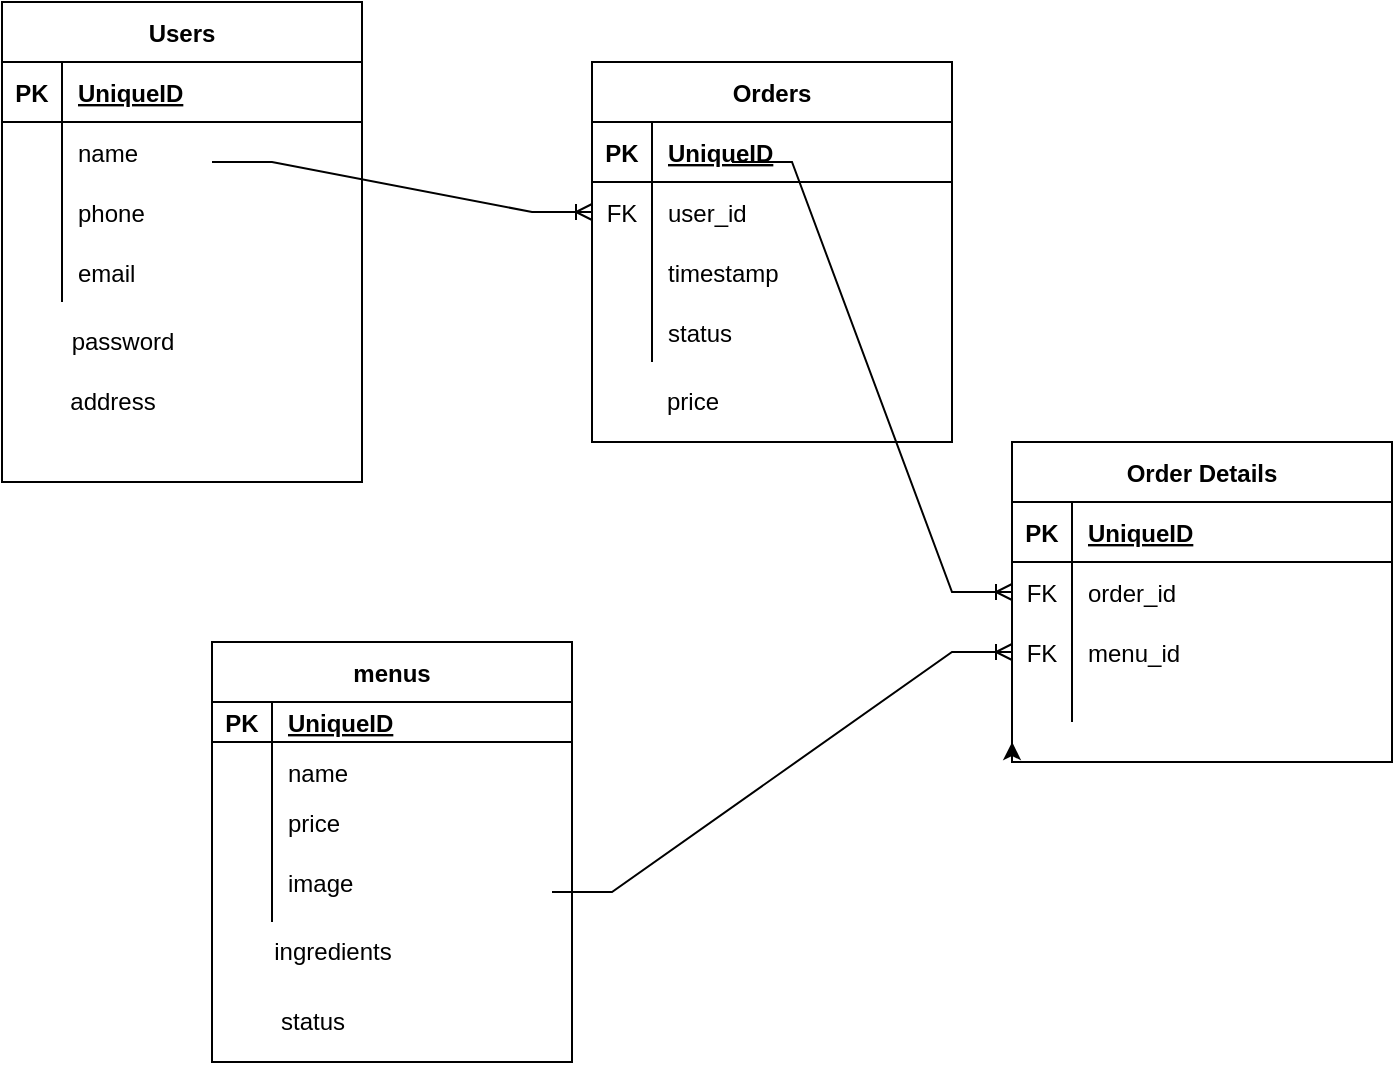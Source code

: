 <mxfile version="15.5.4" type="github"><diagram id="53jJXGKe3FLU3aJl7_3i" name="Page-1"><mxGraphModel dx="497" dy="332" grid="1" gridSize="10" guides="1" tooltips="1" connect="1" arrows="1" fold="1" page="1" pageScale="1" pageWidth="827" pageHeight="1169" math="0" shadow="0"><root><mxCell id="0"/><mxCell id="1" parent="0"/><mxCell id="wXnSkIEfxthHai8S1G8U-5" value="Users" style="shape=table;startSize=30;container=1;collapsible=1;childLayout=tableLayout;fixedRows=1;rowLines=0;fontStyle=1;align=center;resizeLast=1;" vertex="1" parent="1"><mxGeometry x="25" y="110" width="180" height="240" as="geometry"/></mxCell><mxCell id="wXnSkIEfxthHai8S1G8U-6" value="" style="shape=partialRectangle;collapsible=0;dropTarget=0;pointerEvents=0;fillColor=none;top=0;left=0;bottom=1;right=0;points=[[0,0.5],[1,0.5]];portConstraint=eastwest;" vertex="1" parent="wXnSkIEfxthHai8S1G8U-5"><mxGeometry y="30" width="180" height="30" as="geometry"/></mxCell><mxCell id="wXnSkIEfxthHai8S1G8U-7" value="PK" style="shape=partialRectangle;connectable=0;fillColor=none;top=0;left=0;bottom=0;right=0;fontStyle=1;overflow=hidden;" vertex="1" parent="wXnSkIEfxthHai8S1G8U-6"><mxGeometry width="30" height="30" as="geometry"><mxRectangle width="30" height="30" as="alternateBounds"/></mxGeometry></mxCell><mxCell id="wXnSkIEfxthHai8S1G8U-8" value="UniqueID" style="shape=partialRectangle;connectable=0;fillColor=none;top=0;left=0;bottom=0;right=0;align=left;spacingLeft=6;fontStyle=5;overflow=hidden;" vertex="1" parent="wXnSkIEfxthHai8S1G8U-6"><mxGeometry x="30" width="150" height="30" as="geometry"><mxRectangle width="150" height="30" as="alternateBounds"/></mxGeometry></mxCell><mxCell id="wXnSkIEfxthHai8S1G8U-9" value="" style="shape=partialRectangle;collapsible=0;dropTarget=0;pointerEvents=0;fillColor=none;top=0;left=0;bottom=0;right=0;points=[[0,0.5],[1,0.5]];portConstraint=eastwest;" vertex="1" parent="wXnSkIEfxthHai8S1G8U-5"><mxGeometry y="60" width="180" height="30" as="geometry"/></mxCell><mxCell id="wXnSkIEfxthHai8S1G8U-10" value="" style="shape=partialRectangle;connectable=0;fillColor=none;top=0;left=0;bottom=0;right=0;editable=1;overflow=hidden;" vertex="1" parent="wXnSkIEfxthHai8S1G8U-9"><mxGeometry width="30" height="30" as="geometry"><mxRectangle width="30" height="30" as="alternateBounds"/></mxGeometry></mxCell><mxCell id="wXnSkIEfxthHai8S1G8U-11" value="name" style="shape=partialRectangle;connectable=0;fillColor=none;top=0;left=0;bottom=0;right=0;align=left;spacingLeft=6;overflow=hidden;" vertex="1" parent="wXnSkIEfxthHai8S1G8U-9"><mxGeometry x="30" width="150" height="30" as="geometry"><mxRectangle width="150" height="30" as="alternateBounds"/></mxGeometry></mxCell><mxCell id="wXnSkIEfxthHai8S1G8U-12" value="" style="shape=partialRectangle;collapsible=0;dropTarget=0;pointerEvents=0;fillColor=none;top=0;left=0;bottom=0;right=0;points=[[0,0.5],[1,0.5]];portConstraint=eastwest;" vertex="1" parent="wXnSkIEfxthHai8S1G8U-5"><mxGeometry y="90" width="180" height="30" as="geometry"/></mxCell><mxCell id="wXnSkIEfxthHai8S1G8U-13" value="" style="shape=partialRectangle;connectable=0;fillColor=none;top=0;left=0;bottom=0;right=0;editable=1;overflow=hidden;" vertex="1" parent="wXnSkIEfxthHai8S1G8U-12"><mxGeometry width="30" height="30" as="geometry"><mxRectangle width="30" height="30" as="alternateBounds"/></mxGeometry></mxCell><mxCell id="wXnSkIEfxthHai8S1G8U-14" value="phone" style="shape=partialRectangle;connectable=0;fillColor=none;top=0;left=0;bottom=0;right=0;align=left;spacingLeft=6;overflow=hidden;" vertex="1" parent="wXnSkIEfxthHai8S1G8U-12"><mxGeometry x="30" width="150" height="30" as="geometry"><mxRectangle width="150" height="30" as="alternateBounds"/></mxGeometry></mxCell><mxCell id="wXnSkIEfxthHai8S1G8U-15" value="" style="shape=partialRectangle;collapsible=0;dropTarget=0;pointerEvents=0;fillColor=none;top=0;left=0;bottom=0;right=0;points=[[0,0.5],[1,0.5]];portConstraint=eastwest;" vertex="1" parent="wXnSkIEfxthHai8S1G8U-5"><mxGeometry y="120" width="180" height="30" as="geometry"/></mxCell><mxCell id="wXnSkIEfxthHai8S1G8U-16" value="" style="shape=partialRectangle;connectable=0;fillColor=none;top=0;left=0;bottom=0;right=0;editable=1;overflow=hidden;" vertex="1" parent="wXnSkIEfxthHai8S1G8U-15"><mxGeometry width="30" height="30" as="geometry"><mxRectangle width="30" height="30" as="alternateBounds"/></mxGeometry></mxCell><mxCell id="wXnSkIEfxthHai8S1G8U-17" value="email" style="shape=partialRectangle;connectable=0;fillColor=none;top=0;left=0;bottom=0;right=0;align=left;spacingLeft=6;overflow=hidden;" vertex="1" parent="wXnSkIEfxthHai8S1G8U-15"><mxGeometry x="30" width="150" height="30" as="geometry"><mxRectangle width="150" height="30" as="alternateBounds"/></mxGeometry></mxCell><mxCell id="wXnSkIEfxthHai8S1G8U-19" value="password&lt;br&gt;" style="text;html=1;align=center;verticalAlign=middle;resizable=0;points=[];autosize=1;strokeColor=none;fillColor=none;" vertex="1" parent="1"><mxGeometry x="50" y="270" width="70" height="20" as="geometry"/></mxCell><mxCell id="wXnSkIEfxthHai8S1G8U-20" value="address" style="text;html=1;align=center;verticalAlign=middle;resizable=0;points=[];autosize=1;strokeColor=none;fillColor=none;" vertex="1" parent="1"><mxGeometry x="50" y="300" width="60" height="20" as="geometry"/></mxCell><mxCell id="wXnSkIEfxthHai8S1G8U-21" value="Orders" style="shape=table;startSize=30;container=1;collapsible=1;childLayout=tableLayout;fixedRows=1;rowLines=0;fontStyle=1;align=center;resizeLast=1;" vertex="1" parent="1"><mxGeometry x="320" y="140" width="180" height="190" as="geometry"/></mxCell><mxCell id="wXnSkIEfxthHai8S1G8U-22" value="" style="shape=partialRectangle;collapsible=0;dropTarget=0;pointerEvents=0;fillColor=none;top=0;left=0;bottom=1;right=0;points=[[0,0.5],[1,0.5]];portConstraint=eastwest;" vertex="1" parent="wXnSkIEfxthHai8S1G8U-21"><mxGeometry y="30" width="180" height="30" as="geometry"/></mxCell><mxCell id="wXnSkIEfxthHai8S1G8U-23" value="PK" style="shape=partialRectangle;connectable=0;fillColor=none;top=0;left=0;bottom=0;right=0;fontStyle=1;overflow=hidden;" vertex="1" parent="wXnSkIEfxthHai8S1G8U-22"><mxGeometry width="30" height="30" as="geometry"><mxRectangle width="30" height="30" as="alternateBounds"/></mxGeometry></mxCell><mxCell id="wXnSkIEfxthHai8S1G8U-24" value="UniqueID" style="shape=partialRectangle;connectable=0;fillColor=none;top=0;left=0;bottom=0;right=0;align=left;spacingLeft=6;fontStyle=5;overflow=hidden;" vertex="1" parent="wXnSkIEfxthHai8S1G8U-22"><mxGeometry x="30" width="150" height="30" as="geometry"><mxRectangle width="150" height="30" as="alternateBounds"/></mxGeometry></mxCell><mxCell id="wXnSkIEfxthHai8S1G8U-25" value="" style="shape=partialRectangle;collapsible=0;dropTarget=0;pointerEvents=0;fillColor=none;top=0;left=0;bottom=0;right=0;points=[[0,0.5],[1,0.5]];portConstraint=eastwest;" vertex="1" parent="wXnSkIEfxthHai8S1G8U-21"><mxGeometry y="60" width="180" height="30" as="geometry"/></mxCell><mxCell id="wXnSkIEfxthHai8S1G8U-26" value="FK" style="shape=partialRectangle;connectable=0;fillColor=none;top=0;left=0;bottom=0;right=0;editable=1;overflow=hidden;" vertex="1" parent="wXnSkIEfxthHai8S1G8U-25"><mxGeometry width="30" height="30" as="geometry"><mxRectangle width="30" height="30" as="alternateBounds"/></mxGeometry></mxCell><mxCell id="wXnSkIEfxthHai8S1G8U-27" value="user_id" style="shape=partialRectangle;connectable=0;fillColor=none;top=0;left=0;bottom=0;right=0;align=left;spacingLeft=6;overflow=hidden;" vertex="1" parent="wXnSkIEfxthHai8S1G8U-25"><mxGeometry x="30" width="150" height="30" as="geometry"><mxRectangle width="150" height="30" as="alternateBounds"/></mxGeometry></mxCell><mxCell id="wXnSkIEfxthHai8S1G8U-28" value="" style="shape=partialRectangle;collapsible=0;dropTarget=0;pointerEvents=0;fillColor=none;top=0;left=0;bottom=0;right=0;points=[[0,0.5],[1,0.5]];portConstraint=eastwest;" vertex="1" parent="wXnSkIEfxthHai8S1G8U-21"><mxGeometry y="90" width="180" height="30" as="geometry"/></mxCell><mxCell id="wXnSkIEfxthHai8S1G8U-29" value="" style="shape=partialRectangle;connectable=0;fillColor=none;top=0;left=0;bottom=0;right=0;editable=1;overflow=hidden;" vertex="1" parent="wXnSkIEfxthHai8S1G8U-28"><mxGeometry width="30" height="30" as="geometry"><mxRectangle width="30" height="30" as="alternateBounds"/></mxGeometry></mxCell><mxCell id="wXnSkIEfxthHai8S1G8U-30" value="timestamp" style="shape=partialRectangle;connectable=0;fillColor=none;top=0;left=0;bottom=0;right=0;align=left;spacingLeft=6;overflow=hidden;" vertex="1" parent="wXnSkIEfxthHai8S1G8U-28"><mxGeometry x="30" width="150" height="30" as="geometry"><mxRectangle width="150" height="30" as="alternateBounds"/></mxGeometry></mxCell><mxCell id="wXnSkIEfxthHai8S1G8U-31" value="" style="shape=partialRectangle;collapsible=0;dropTarget=0;pointerEvents=0;fillColor=none;top=0;left=0;bottom=0;right=0;points=[[0,0.5],[1,0.5]];portConstraint=eastwest;" vertex="1" parent="wXnSkIEfxthHai8S1G8U-21"><mxGeometry y="120" width="180" height="30" as="geometry"/></mxCell><mxCell id="wXnSkIEfxthHai8S1G8U-32" value="" style="shape=partialRectangle;connectable=0;fillColor=none;top=0;left=0;bottom=0;right=0;editable=1;overflow=hidden;" vertex="1" parent="wXnSkIEfxthHai8S1G8U-31"><mxGeometry width="30" height="30" as="geometry"><mxRectangle width="30" height="30" as="alternateBounds"/></mxGeometry></mxCell><mxCell id="wXnSkIEfxthHai8S1G8U-33" value="status" style="shape=partialRectangle;connectable=0;fillColor=none;top=0;left=0;bottom=0;right=0;align=left;spacingLeft=6;overflow=hidden;" vertex="1" parent="wXnSkIEfxthHai8S1G8U-31"><mxGeometry x="30" width="150" height="30" as="geometry"><mxRectangle width="150" height="30" as="alternateBounds"/></mxGeometry></mxCell><mxCell id="wXnSkIEfxthHai8S1G8U-34" value="" style="edgeStyle=entityRelationEdgeStyle;fontSize=12;html=1;endArrow=ERoneToMany;rounded=0;entryX=0;entryY=0.5;entryDx=0;entryDy=0;" edge="1" parent="1" target="wXnSkIEfxthHai8S1G8U-25"><mxGeometry width="100" height="100" relative="1" as="geometry"><mxPoint x="130" y="190" as="sourcePoint"/><mxPoint x="230" y="90" as="targetPoint"/></mxGeometry></mxCell><mxCell id="wXnSkIEfxthHai8S1G8U-36" value="price" style="text;html=1;align=center;verticalAlign=middle;resizable=0;points=[];autosize=1;strokeColor=none;fillColor=none;" vertex="1" parent="1"><mxGeometry x="350" y="300" width="40" height="20" as="geometry"/></mxCell><mxCell id="wXnSkIEfxthHai8S1G8U-104" style="edgeStyle=orthogonalEdgeStyle;rounded=0;orthogonalLoop=1;jettySize=auto;html=1;exitX=0;exitY=1;exitDx=0;exitDy=0;" edge="1" parent="1" source="wXnSkIEfxthHai8S1G8U-38"><mxGeometry relative="1" as="geometry"><mxPoint x="530.069" y="480.0" as="targetPoint"/></mxGeometry></mxCell><mxCell id="wXnSkIEfxthHai8S1G8U-38" value="Order Details" style="shape=table;startSize=30;container=1;collapsible=1;childLayout=tableLayout;fixedRows=1;rowLines=0;fontStyle=1;align=center;resizeLast=1;" vertex="1" parent="1"><mxGeometry x="530" y="330" width="190" height="160" as="geometry"/></mxCell><mxCell id="wXnSkIEfxthHai8S1G8U-39" value="" style="shape=partialRectangle;collapsible=0;dropTarget=0;pointerEvents=0;fillColor=none;top=0;left=0;bottom=1;right=0;points=[[0,0.5],[1,0.5]];portConstraint=eastwest;" vertex="1" parent="wXnSkIEfxthHai8S1G8U-38"><mxGeometry y="30" width="190" height="30" as="geometry"/></mxCell><mxCell id="wXnSkIEfxthHai8S1G8U-40" value="PK" style="shape=partialRectangle;connectable=0;fillColor=none;top=0;left=0;bottom=0;right=0;fontStyle=1;overflow=hidden;" vertex="1" parent="wXnSkIEfxthHai8S1G8U-39"><mxGeometry width="30" height="30" as="geometry"><mxRectangle width="30" height="30" as="alternateBounds"/></mxGeometry></mxCell><mxCell id="wXnSkIEfxthHai8S1G8U-41" value="UniqueID" style="shape=partialRectangle;connectable=0;fillColor=none;top=0;left=0;bottom=0;right=0;align=left;spacingLeft=6;fontStyle=5;overflow=hidden;" vertex="1" parent="wXnSkIEfxthHai8S1G8U-39"><mxGeometry x="30" width="160" height="30" as="geometry"><mxRectangle width="160" height="30" as="alternateBounds"/></mxGeometry></mxCell><mxCell id="wXnSkIEfxthHai8S1G8U-42" value="" style="shape=partialRectangle;collapsible=0;dropTarget=0;pointerEvents=0;fillColor=none;top=0;left=0;bottom=0;right=0;points=[[0,0.5],[1,0.5]];portConstraint=eastwest;" vertex="1" parent="wXnSkIEfxthHai8S1G8U-38"><mxGeometry y="60" width="190" height="30" as="geometry"/></mxCell><mxCell id="wXnSkIEfxthHai8S1G8U-43" value="FK" style="shape=partialRectangle;connectable=0;fillColor=none;top=0;left=0;bottom=0;right=0;editable=1;overflow=hidden;" vertex="1" parent="wXnSkIEfxthHai8S1G8U-42"><mxGeometry width="30" height="30" as="geometry"><mxRectangle width="30" height="30" as="alternateBounds"/></mxGeometry></mxCell><mxCell id="wXnSkIEfxthHai8S1G8U-44" value="order_id" style="shape=partialRectangle;connectable=0;fillColor=none;top=0;left=0;bottom=0;right=0;align=left;spacingLeft=6;overflow=hidden;" vertex="1" parent="wXnSkIEfxthHai8S1G8U-42"><mxGeometry x="30" width="160" height="30" as="geometry"><mxRectangle width="160" height="30" as="alternateBounds"/></mxGeometry></mxCell><mxCell id="wXnSkIEfxthHai8S1G8U-45" value="" style="shape=partialRectangle;collapsible=0;dropTarget=0;pointerEvents=0;fillColor=none;top=0;left=0;bottom=0;right=0;points=[[0,0.5],[1,0.5]];portConstraint=eastwest;" vertex="1" parent="wXnSkIEfxthHai8S1G8U-38"><mxGeometry y="90" width="190" height="30" as="geometry"/></mxCell><mxCell id="wXnSkIEfxthHai8S1G8U-46" value="FK" style="shape=partialRectangle;connectable=0;fillColor=none;top=0;left=0;bottom=0;right=0;editable=1;overflow=hidden;" vertex="1" parent="wXnSkIEfxthHai8S1G8U-45"><mxGeometry width="30" height="30" as="geometry"><mxRectangle width="30" height="30" as="alternateBounds"/></mxGeometry></mxCell><mxCell id="wXnSkIEfxthHai8S1G8U-47" value="menu_id" style="shape=partialRectangle;connectable=0;fillColor=none;top=0;left=0;bottom=0;right=0;align=left;spacingLeft=6;overflow=hidden;" vertex="1" parent="wXnSkIEfxthHai8S1G8U-45"><mxGeometry x="30" width="160" height="30" as="geometry"><mxRectangle width="160" height="30" as="alternateBounds"/></mxGeometry></mxCell><mxCell id="wXnSkIEfxthHai8S1G8U-48" value="" style="shape=partialRectangle;collapsible=0;dropTarget=0;pointerEvents=0;fillColor=none;top=0;left=0;bottom=0;right=0;points=[[0,0.5],[1,0.5]];portConstraint=eastwest;" vertex="1" parent="wXnSkIEfxthHai8S1G8U-38"><mxGeometry y="120" width="190" height="20" as="geometry"/></mxCell><mxCell id="wXnSkIEfxthHai8S1G8U-49" value="" style="shape=partialRectangle;connectable=0;fillColor=none;top=0;left=0;bottom=0;right=0;editable=1;overflow=hidden;" vertex="1" parent="wXnSkIEfxthHai8S1G8U-48"><mxGeometry width="30" height="20" as="geometry"><mxRectangle width="30" height="20" as="alternateBounds"/></mxGeometry></mxCell><mxCell id="wXnSkIEfxthHai8S1G8U-50" value="" style="shape=partialRectangle;connectable=0;fillColor=none;top=0;left=0;bottom=0;right=0;align=left;spacingLeft=6;overflow=hidden;" vertex="1" parent="wXnSkIEfxthHai8S1G8U-48"><mxGeometry x="30" width="160" height="20" as="geometry"><mxRectangle width="160" height="20" as="alternateBounds"/></mxGeometry></mxCell><mxCell id="wXnSkIEfxthHai8S1G8U-52" value="" style="edgeStyle=entityRelationEdgeStyle;fontSize=12;html=1;endArrow=ERoneToMany;rounded=0;entryX=0;entryY=0.5;entryDx=0;entryDy=0;" edge="1" parent="1" target="wXnSkIEfxthHai8S1G8U-42"><mxGeometry width="100" height="100" relative="1" as="geometry"><mxPoint x="390" y="190" as="sourcePoint"/><mxPoint x="490" y="90" as="targetPoint"/></mxGeometry></mxCell><mxCell id="wXnSkIEfxthHai8S1G8U-80" value="menus" style="shape=table;startSize=30;container=1;collapsible=1;childLayout=tableLayout;fixedRows=1;rowLines=0;fontStyle=1;align=center;resizeLast=1;" vertex="1" parent="1"><mxGeometry x="130" y="430" width="180" height="210" as="geometry"/></mxCell><mxCell id="wXnSkIEfxthHai8S1G8U-81" value="" style="shape=partialRectangle;collapsible=0;dropTarget=0;pointerEvents=0;fillColor=none;top=0;left=0;bottom=1;right=0;points=[[0,0.5],[1,0.5]];portConstraint=eastwest;" vertex="1" parent="wXnSkIEfxthHai8S1G8U-80"><mxGeometry y="30" width="180" height="20" as="geometry"/></mxCell><mxCell id="wXnSkIEfxthHai8S1G8U-82" value="PK" style="shape=partialRectangle;connectable=0;fillColor=none;top=0;left=0;bottom=0;right=0;fontStyle=1;overflow=hidden;" vertex="1" parent="wXnSkIEfxthHai8S1G8U-81"><mxGeometry width="30" height="20" as="geometry"><mxRectangle width="30" height="20" as="alternateBounds"/></mxGeometry></mxCell><mxCell id="wXnSkIEfxthHai8S1G8U-83" value="UniqueID" style="shape=partialRectangle;connectable=0;fillColor=none;top=0;left=0;bottom=0;right=0;align=left;spacingLeft=6;fontStyle=5;overflow=hidden;" vertex="1" parent="wXnSkIEfxthHai8S1G8U-81"><mxGeometry x="30" width="150" height="20" as="geometry"><mxRectangle width="150" height="20" as="alternateBounds"/></mxGeometry></mxCell><mxCell id="wXnSkIEfxthHai8S1G8U-84" value="" style="shape=partialRectangle;collapsible=0;dropTarget=0;pointerEvents=0;fillColor=none;top=0;left=0;bottom=0;right=0;points=[[0,0.5],[1,0.5]];portConstraint=eastwest;" vertex="1" parent="wXnSkIEfxthHai8S1G8U-80"><mxGeometry y="50" width="180" height="30" as="geometry"/></mxCell><mxCell id="wXnSkIEfxthHai8S1G8U-85" value="" style="shape=partialRectangle;connectable=0;fillColor=none;top=0;left=0;bottom=0;right=0;editable=1;overflow=hidden;" vertex="1" parent="wXnSkIEfxthHai8S1G8U-84"><mxGeometry width="30" height="30" as="geometry"><mxRectangle width="30" height="30" as="alternateBounds"/></mxGeometry></mxCell><mxCell id="wXnSkIEfxthHai8S1G8U-86" value="name" style="shape=partialRectangle;connectable=0;fillColor=none;top=0;left=0;bottom=0;right=0;align=left;spacingLeft=6;overflow=hidden;" vertex="1" parent="wXnSkIEfxthHai8S1G8U-84"><mxGeometry x="30" width="150" height="30" as="geometry"><mxRectangle width="150" height="30" as="alternateBounds"/></mxGeometry></mxCell><mxCell id="wXnSkIEfxthHai8S1G8U-87" value="" style="shape=partialRectangle;collapsible=0;dropTarget=0;pointerEvents=0;fillColor=none;top=0;left=0;bottom=0;right=0;points=[[0,0.5],[1,0.5]];portConstraint=eastwest;" vertex="1" parent="wXnSkIEfxthHai8S1G8U-80"><mxGeometry y="80" width="180" height="20" as="geometry"/></mxCell><mxCell id="wXnSkIEfxthHai8S1G8U-88" value="" style="shape=partialRectangle;connectable=0;fillColor=none;top=0;left=0;bottom=0;right=0;editable=1;overflow=hidden;" vertex="1" parent="wXnSkIEfxthHai8S1G8U-87"><mxGeometry width="30" height="20" as="geometry"><mxRectangle width="30" height="20" as="alternateBounds"/></mxGeometry></mxCell><mxCell id="wXnSkIEfxthHai8S1G8U-89" value="price" style="shape=partialRectangle;connectable=0;fillColor=none;top=0;left=0;bottom=0;right=0;align=left;spacingLeft=6;overflow=hidden;" vertex="1" parent="wXnSkIEfxthHai8S1G8U-87"><mxGeometry x="30" width="150" height="20" as="geometry"><mxRectangle width="150" height="20" as="alternateBounds"/></mxGeometry></mxCell><mxCell id="wXnSkIEfxthHai8S1G8U-90" value="" style="shape=partialRectangle;collapsible=0;dropTarget=0;pointerEvents=0;fillColor=none;top=0;left=0;bottom=0;right=0;points=[[0,0.5],[1,0.5]];portConstraint=eastwest;" vertex="1" parent="wXnSkIEfxthHai8S1G8U-80"><mxGeometry y="100" width="180" height="40" as="geometry"/></mxCell><mxCell id="wXnSkIEfxthHai8S1G8U-91" value="" style="shape=partialRectangle;connectable=0;fillColor=none;top=0;left=0;bottom=0;right=0;editable=1;overflow=hidden;" vertex="1" parent="wXnSkIEfxthHai8S1G8U-90"><mxGeometry width="30" height="40" as="geometry"><mxRectangle width="30" height="40" as="alternateBounds"/></mxGeometry></mxCell><mxCell id="wXnSkIEfxthHai8S1G8U-92" value="image" style="shape=partialRectangle;connectable=0;fillColor=none;top=0;left=0;bottom=0;right=0;align=left;spacingLeft=6;overflow=hidden;" vertex="1" parent="wXnSkIEfxthHai8S1G8U-90"><mxGeometry x="30" width="150" height="40" as="geometry"><mxRectangle width="150" height="40" as="alternateBounds"/></mxGeometry></mxCell><mxCell id="wXnSkIEfxthHai8S1G8U-93" value="ingredients" style="text;html=1;align=center;verticalAlign=middle;resizable=0;points=[];autosize=1;strokeColor=none;fillColor=none;" vertex="1" parent="1"><mxGeometry x="155" y="575" width="70" height="20" as="geometry"/></mxCell><mxCell id="wXnSkIEfxthHai8S1G8U-94" value="status" style="text;html=1;align=center;verticalAlign=middle;resizable=0;points=[];autosize=1;strokeColor=none;fillColor=none;" vertex="1" parent="1"><mxGeometry x="155" y="610" width="50" height="20" as="geometry"/></mxCell><mxCell id="wXnSkIEfxthHai8S1G8U-96" value="" style="edgeStyle=entityRelationEdgeStyle;fontSize=12;html=1;endArrow=ERoneToMany;rounded=0;entryX=0;entryY=0.5;entryDx=0;entryDy=0;" edge="1" parent="1" target="wXnSkIEfxthHai8S1G8U-45"><mxGeometry width="100" height="100" relative="1" as="geometry"><mxPoint x="300" y="555" as="sourcePoint"/><mxPoint x="430" y="330" as="targetPoint"/></mxGeometry></mxCell></root></mxGraphModel></diagram></mxfile>